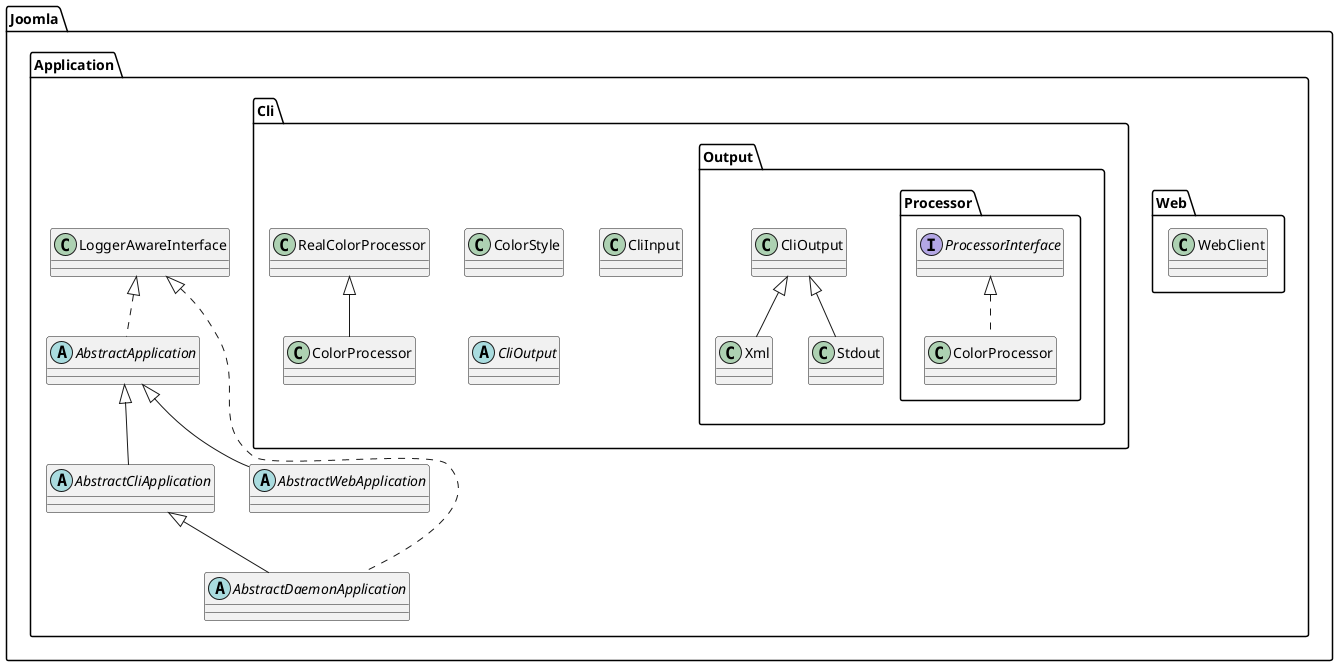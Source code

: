 @startuml
abstract class Joomla.Application.AbstractCliApplication
Joomla.Application.AbstractApplication <|-- Joomla.Application.AbstractCliApplication

class Joomla.Application.Web.WebClient
abstract class Joomla.Application.AbstractDaemonApplication
Joomla.Application.AbstractCliApplication <|-- Joomla.Application.AbstractDaemonApplication
Joomla.Application.LoggerAwareInterface <|.. Joomla.Application.AbstractDaemonApplication
abstract class Joomla.Application.AbstractApplication
Joomla.Application.LoggerAwareInterface <|.. Joomla.Application.AbstractApplication
class Joomla.Application.Cli.ColorStyle
class Joomla.Application.Cli.ColorProcessor
Joomla.Application.Cli.RealColorProcessor <|-- Joomla.Application.Cli.ColorProcessor
class Joomla.Application.Cli.CliInput
interface Joomla.Application.Cli.Output.Processor.ProcessorInterface
class Joomla.Application.Cli.Output.Processor.ColorProcessor
Joomla.Application.Cli.Output.Processor.ProcessorInterface <|.. Joomla.Application.Cli.Output.Processor.ColorProcessor
class Joomla.Application.Cli.Output.Xml
Joomla.Application.Cli.Output.CliOutput <|-- Joomla.Application.Cli.Output.Xml
class Joomla.Application.Cli.Output.Stdout
Joomla.Application.Cli.Output.CliOutput <|-- Joomla.Application.Cli.Output.Stdout
abstract class Joomla.Application.Cli.CliOutput
abstract class Joomla.Application.AbstractWebApplication
Joomla.Application.AbstractApplication <|-- Joomla.Application.AbstractWebApplication
@enduml
